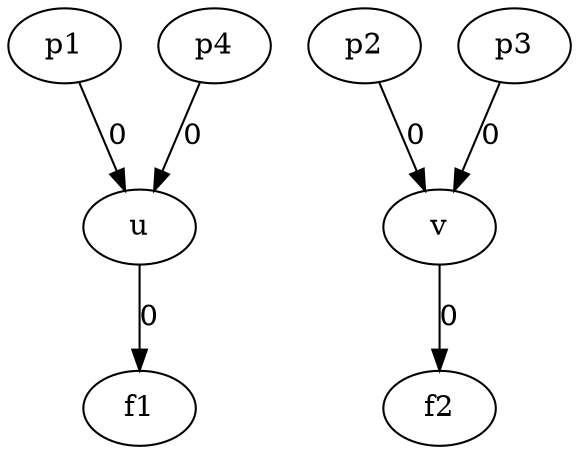 digraph G {
p1;
p4;
p2;
p3;
u;
v;
f1;
f2;
p1 -> u  [color=black, label=0];
p4 -> u  [color=black, label=0];
u -> f1  [color=black, label=0];
p2 -> v  [color=black, label=0];
p3 -> v  [color=black, label=0];
v -> f2  [color=black, label=0];
}
